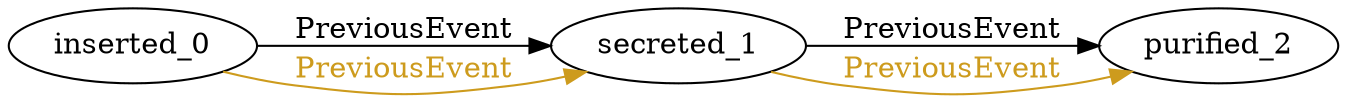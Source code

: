 digraph finite_state_machine { 
	rankdir=LR;
	size="50,50";
node0 [label = "inserted_0"]
node1 [label = "secreted_1"]
node2 [label = "purified_2"]
node0 -> node1 [ label = "PreviousEvent" fontcolor="black"  color = "Black"];
node0 -> node1 [ label = "PreviousEvent" fontcolor="goldenrod3"  color = "goldenrod3"];
node1 -> node2 [ label = "PreviousEvent" fontcolor="black"  color = "Black"];
node1 -> node2 [ label = "PreviousEvent" fontcolor="goldenrod3"  color = "goldenrod3"];
}